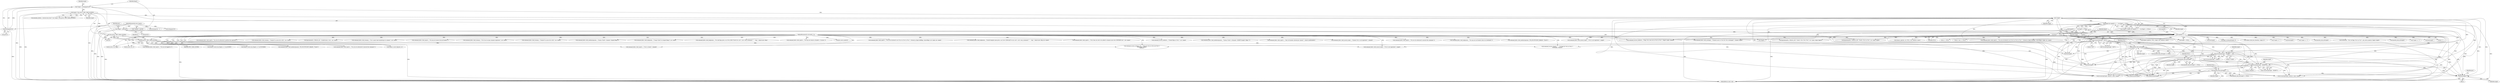 digraph "0_atheme_c597156adc60a45b5f827793cd420945f47bc03b_1@API" {
"1000314" [label="(Call,free(target))"];
"1000247" [label="(Call,strcasecmp(target, \"CLEAR\"))"];
"1000226" [label="(Call,strcasecmp(target, \"LIST\"))"];
"1000190" [label="(Call,!target)"];
"1000120" [label="(Call,*target = sstrdup(parv[1]))"];
"1000122" [label="(Call,sstrdup(parv[1]))"];
"1000109" [label="(MethodParameterIn,char *parv[])"];
"1000174" [label="(Call,target || !has_priv(si, PRIV_CHAN_AUSPEX))"];
"1000176" [label="(Call,!has_priv(si, PRIV_CHAN_AUSPEX))"];
"1000177" [label="(Call,has_priv(si, PRIV_CHAN_AUSPEX))"];
"1000107" [label="(MethodParameterIn,sourceinfo_t *si)"];
"1000192" [label="(Call,target && target[0] == '+' && flagstr == NULL)"];
"1000195" [label="(Call,target[0] == '+')"];
"1000194" [label="(Call,target[0] == '+' && flagstr == NULL)"];
"1000200" [label="(Call,flagstr == NULL)"];
"1000127" [label="(Call,*flagstr = parv[2])"];
"1000230" [label="(Call,myentity_find_ext(target))"];
"1000310" [label="(Call,myentity_find_ext(target))"];
"1000306" [label="(Call,strcasecmp(target, \"MODIFY\"))"];
"1000251" [label="(Call,myentity_find_ext(target))"];
"1000292" [label="(Call,command_success_nodata(si, _(\"Cleared flags in \2%s\2.\"), mc->name))"];
"1000326" [label="(Call,command_fail(si, fault_needmoreparams, _(\"Syntax: FLAGS <#channel> MODIFY [target] <flags>\")))"];
"1000128" [label="(Identifier,flagstr)"];
"1000315" [label="(Identifier,target)"];
"1000930" [label="(Call,chanacs_open(mc, NULL, target, true, entity(si->smu)))"];
"1000311" [label="(Identifier,target)"];
"1000314" [label="(Call,free(target))"];
"1000232" [label="(Identifier,NULL)"];
"1000498" [label="(Call,irccasecmp(target, entity(si->smu)->name))"];
"1000468" [label="(Call,chanacs_source_flags(mc, si))"];
"1000747" [label="(Call,command_fail(si, fault_noprivs, _(\"Only %d founders allowed per channel.\"), chansvs.maxfounders))"];
"1000664" [label="(Call,free(target))"];
"1000441" [label="(Call,command_success_string(si, str1, _(\"Flags for \2%s\2 in \2%s\2 are \2%s\2.\"),\n\t\t\t\t\t\ttarget, channel,\n\t\t\t\t\t\tstr1))"];
"1000211" [label="(Call,flags_to_bitmask(target, 0))"];
"1000178" [label="(Identifier,si)"];
"1000162" [label="(Call,command_fail(si, fault_nosuch_target, _(\"Channel \2%s\2 is not registered.\"), channel))"];
"1000228" [label="(Literal,\"LIST\")"];
"1000982" [label="(Call,command_fail(si, fault_noprivs, _(\"You are not allowed to set \2%s\2 on \2%s\2 in \2%s\2.\"), bitmask_to_flags2(addflags, removeflags), target, mc->name))"];
"1000195" [label="(Call,target[0] == '+')"];
"1000179" [label="(Identifier,PRIV_CHAN_AUSPEX)"];
"1000306" [label="(Call,strcasecmp(target, \"MODIFY\"))"];
"1000176" [label="(Call,!has_priv(si, PRIV_CHAN_AUSPEX))"];
"1000510" [label="(Call,command_fail(si, fault_noprivs, _(\"You are not authorized to execute this command.\")))"];
"1000313" [label="(Block,)"];
"1000647" [label="(Call,validhostmask(target))"];
"1000114" [label="(Call,*channel = parv[0])"];
"1000170" [label="(Call,metadata_find(mc, \"private:close:closer\") && (target || !has_priv(si, PRIV_CHAN_AUSPEX)))"];
"1000234" [label="(Call,do_list(si, mc, 0))"];
"1000395" [label="(Call,chanacs_find_host_literal(mc, target, 0))"];
"1000379" [label="(Call,chanacs_source_has_flag(mc, si, CA_ACLVIEW))"];
"1000123" [label="(Call,parv[1])"];
"1000227" [label="(Identifier,target)"];
"1000922" [label="(Call,command_fail(si, fault_badparams, _(\"You may not set founder status on a hostmask.\")))"];
"1000321" [label="(Call,command_fail(si, fault_needmoreparams, STR_INSUFFICIENT_PARAMS, \"FLAGS\"))"];
"1000247" [label="(Call,strcasecmp(target, \"CLEAR\"))"];
"1000334" [label="(Call,strchr(parv[2], ' '))"];
"1000177" [label="(Call,has_priv(si, PRIV_CHAN_AUSPEX))"];
"1000367" [label="(Call,!flagstr)"];
"1000143" [label="(Call,command_fail(si, fault_needmoreparams, STR_INSUFFICIENT_PARAMS, \"FLAGS\"))"];
"1000603" [label="(Call,*target == '-')"];
"1000252" [label="(Identifier,target)"];
"1000215" [label="(Call,do_list(si, mc, flags))"];
"1001036" [label="(Call,logcommand(si, CMDLOG_SET, \"FLAGS: \2%s\2 \2%s\2 \2%s\2\", mc->name, target, flagstr))"];
"1000248" [label="(Identifier,target)"];
"1000109" [label="(MethodParameterIn,char *parv[])"];
"1000189" [label="(Call,!target || (target && target[0] == '+' && flagstr == NULL))"];
"1000251" [label="(Call,myentity_find_ext(target))"];
"1000120" [label="(Call,*target = sstrdup(parv[1]))"];
"1000457" [label="(Call,logcommand(si, CMDLOG_GET, \"FLAGS: \2%s\2 on \2%s\2\", mc->name, target))"];
"1000309" [label="(Call,myentity_find_ext(target) == NULL)"];
"1001052" [label="(Call,free(target))"];
"1000492" [label="(Call,si->smu == NULL)"];
"1000308" [label="(Literal,\"MODIFY\")"];
"1000200" [label="(Call,flagstr == NULL)"];
"1000264" [label="(Call,command_fail(si, fault_noprivs, \"You are not authorized to perform this operation.\"))"];
"1000853" [label="(Call,command_fail(si, fault_toomany, _(\"Channel %s access list is full.\"), mc->name))"];
"1000226" [label="(Call,strcasecmp(target, \"LIST\"))"];
"1000192" [label="(Call,target && target[0] == '+' && flagstr == NULL)"];
"1000231" [label="(Identifier,target)"];
"1000607" [label="(Call,*target == '=')"];
"1000405" [label="(Call,myentity_find_ext(target))"];
"1000310" [label="(Call,myentity_find_ext(target))"];
"1000318" [label="(Identifier,parc)"];
"1000285" [label="(Call,logcommand(si, CMDLOG_DO, \"CLEAR:FLAGS: \2%s\2\", mc->name))"];
"1000348" [label="(Call,strdup(parv[2]))"];
"1000175" [label="(Identifier,target)"];
"1000779" [label="(Call,command_fail(si, fault_toomany, _(\"\2%s\2 cannot take foundership of a channel.\"), mt->name))"];
"1000721" [label="(Call,command_fail(si, fault_noprivs, _(\"You may not remove the last founder.\")))"];
"1000250" [label="(Call,myentity_find_ext(target) == NULL)"];
"1000122" [label="(Call,sstrdup(parv[1]))"];
"1000763" [label="(Call,command_fail(si, fault_toomany, _(\"\2%s\2 has too many channels registered.\"), mt->name))"];
"1000360" [label="(Call,command_fail(si, fault_noprivs, _(\"You are not logged in.\")))"];
"1000249" [label="(Literal,\"CLEAR\")"];
"1000517" [label="(Call,irccasecmp(target, entity(si->smu)->name))"];
"1000110" [label="(Block,)"];
"1000949" [label="(Call,command_fail(si, fault_toomany, _(\"Channel %s access list is full.\"), mc->name))"];
"1000305" [label="(Call,!strcasecmp(target, \"MODIFY\"))"];
"1000190" [label="(Call,!target)"];
"1000148" [label="(Call,command_fail(si, fault_needmoreparams, _(\"Syntax: FLAGS <channel> [target] [flags]\")))"];
"1001045" [label="(Call,verbose(mc, \"\2%s\2 set flags \2%s\2 on \2%s\2\", get_source_name(si), flagstr, target))"];
"1000230" [label="(Call,myentity_find_ext(target))"];
"1000611" [label="(Call,command_fail(si, fault_badparams, _(\"Usage: FLAGS %s [target] [flags]\"), mc->name))"];
"1000107" [label="(MethodParameterIn,sourceinfo_t *si)"];
"1000567" [label="(Call,command_fail(si, fault_badparams, _(\"No valid flags given, use /%s%s HELP FLAGS for a list\"), ircd->uses_rcommand ? \"\" : \"msg \", chansvs.me->disp))"];
"1000127" [label="(Call,*flagstr = parv[2])"];
"1000699" [label="(Call,command_fail(si, fault_noprivs, _(\"You may not remove a founder's +f access.\")))"];
"1001048" [label="(Call,get_source_name(si))"];
"1000253" [label="(Identifier,NULL)"];
"1000408" [label="(Call,command_fail(si, fault_nosuch_target, _(\"\2%s\2 is not registered.\"), target))"];
"1000174" [label="(Call,target || !has_priv(si, PRIV_CHAN_AUSPEX))"];
"1001054" [label="(MethodReturn,static void)"];
"1000657" [label="(Call,command_fail(si, fault_nosuch_target, _(\"\2%s\2 is not registered.\"), target))"];
"1000259" [label="(Call,chanacs_source_has_flag(mc, si, CA_FOUNDER))"];
"1000208" [label="(Call,target != NULL)"];
"1000886" [label="(Call,command_fail(si, fault_noprivs, _(\"You are not allowed to set \2%s\2 on \2%s\2 in \2%s\2.\"), bitmask_to_flags2(addflags, removeflags), mt->name, mc->name))"];
"1000121" [label="(Identifier,target)"];
"1000384" [label="(Call,command_fail(si, fault_noprivs, _(\"You are not authorized to execute this command.\")))"];
"1000674" [label="(Call,chanacs_open(mc, mt, NULL, true, entity(si->smu)))"];
"1000307" [label="(Identifier,target)"];
"1000196" [label="(Call,target[0])"];
"1000246" [label="(Call,!strcasecmp(target, \"CLEAR\"))"];
"1000191" [label="(Identifier,target)"];
"1000194" [label="(Call,target[0] == '+' && flagstr == NULL)"];
"1000225" [label="(Call,!strcasecmp(target, \"LIST\"))"];
"1000140" [label="(Identifier,parc)"];
"1001029" [label="(Call,command_success_nodata(si, _(\"Flags \2%s\2 were set on \2%s\2 in \2%s\2.\"), flagstr, target, channel))"];
"1000391" [label="(Call,validhostmask(target))"];
"1000312" [label="(Identifier,NULL)"];
"1000129" [label="(Call,parv[2])"];
"1000229" [label="(Call,myentity_find_ext(target) == NULL)"];
"1000255" [label="(Call,free(target))"];
"1000202" [label="(Identifier,NULL)"];
"1001016" [label="(Call,command_fail(si, fault_nochange, _(\"Channel access to \2%s\2 for \2%s\2 unchanged.\"), channel, target))"];
"1000238" [label="(Call,free(target))"];
"1000620" [label="(Call,command_fail(si, fault_badparams, _(\"Invalid template name given, use /%s%s TEMPLATE %s for a list\"), ircd->uses_rcommand ? \"\" : \"msg \", chansvs.me->disp, mc->name))"];
"1000201" [label="(Identifier,flagstr)"];
"1000450" [label="(Call,command_success_string(si, \"\", _(\"No flags for \2%s\2 in \2%s\2.\"),\n\t\t\t\t\t\ttarget, channel))"];
"1000654" [label="(Call,myentity_find_ext(target))"];
"1000430" [label="(Call,ca != NULL)"];
"1000598" [label="(Call,*target == '+')"];
"1000832" [label="(Call,command_fail(si, fault_noprivs, _(\"\2%s\2 does not wish to be added to channel access lists (NEVEROP set).\"), mt->name))"];
"1000415" [label="(Call,free(target))"];
"1000199" [label="(Literal,'+')"];
"1000193" [label="(Identifier,target)"];
"1000181" [label="(Call,command_fail(si, fault_noprivs, _(\"\2%s\2 is closed.\"), channel))"];
"1000314" -> "1000313"  [label="AST: "];
"1000314" -> "1000315"  [label="CFG: "];
"1000315" -> "1000314"  [label="AST: "];
"1000318" -> "1000314"  [label="CFG: "];
"1000314" -> "1001054"  [label="DDG: "];
"1000247" -> "1000314"  [label="DDG: "];
"1000226" -> "1000314"  [label="DDG: "];
"1000310" -> "1000314"  [label="DDG: "];
"1000306" -> "1000314"  [label="DDG: "];
"1000251" -> "1000314"  [label="DDG: "];
"1000190" -> "1000314"  [label="DDG: "];
"1000230" -> "1000314"  [label="DDG: "];
"1000192" -> "1000314"  [label="DDG: "];
"1000195" -> "1000314"  [label="DDG: "];
"1000247" -> "1000246"  [label="AST: "];
"1000247" -> "1000249"  [label="CFG: "];
"1000248" -> "1000247"  [label="AST: "];
"1000249" -> "1000247"  [label="AST: "];
"1000246" -> "1000247"  [label="CFG: "];
"1000247" -> "1001054"  [label="DDG: "];
"1000247" -> "1000246"  [label="DDG: "];
"1000247" -> "1000246"  [label="DDG: "];
"1000226" -> "1000247"  [label="DDG: "];
"1000190" -> "1000247"  [label="DDG: "];
"1000230" -> "1000247"  [label="DDG: "];
"1000192" -> "1000247"  [label="DDG: "];
"1000195" -> "1000247"  [label="DDG: "];
"1000247" -> "1000251"  [label="DDG: "];
"1000247" -> "1000255"  [label="DDG: "];
"1000247" -> "1000306"  [label="DDG: "];
"1000247" -> "1000391"  [label="DDG: "];
"1000247" -> "1000498"  [label="DDG: "];
"1000247" -> "1000517"  [label="DDG: "];
"1000247" -> "1000647"  [label="DDG: "];
"1000226" -> "1000225"  [label="AST: "];
"1000226" -> "1000228"  [label="CFG: "];
"1000227" -> "1000226"  [label="AST: "];
"1000228" -> "1000226"  [label="AST: "];
"1000225" -> "1000226"  [label="CFG: "];
"1000226" -> "1001054"  [label="DDG: "];
"1000226" -> "1000225"  [label="DDG: "];
"1000226" -> "1000225"  [label="DDG: "];
"1000190" -> "1000226"  [label="DDG: "];
"1000192" -> "1000226"  [label="DDG: "];
"1000195" -> "1000226"  [label="DDG: "];
"1000226" -> "1000230"  [label="DDG: "];
"1000226" -> "1000238"  [label="DDG: "];
"1000226" -> "1000255"  [label="DDG: "];
"1000226" -> "1000306"  [label="DDG: "];
"1000226" -> "1000391"  [label="DDG: "];
"1000226" -> "1000498"  [label="DDG: "];
"1000226" -> "1000517"  [label="DDG: "];
"1000226" -> "1000647"  [label="DDG: "];
"1000190" -> "1000189"  [label="AST: "];
"1000190" -> "1000191"  [label="CFG: "];
"1000191" -> "1000190"  [label="AST: "];
"1000193" -> "1000190"  [label="CFG: "];
"1000189" -> "1000190"  [label="CFG: "];
"1000190" -> "1001054"  [label="DDG: "];
"1000190" -> "1000189"  [label="DDG: "];
"1000120" -> "1000190"  [label="DDG: "];
"1000174" -> "1000190"  [label="DDG: "];
"1000190" -> "1000192"  [label="DDG: "];
"1000190" -> "1000195"  [label="DDG: "];
"1000190" -> "1000208"  [label="DDG: "];
"1000190" -> "1000238"  [label="DDG: "];
"1000190" -> "1000255"  [label="DDG: "];
"1000190" -> "1000306"  [label="DDG: "];
"1000190" -> "1000391"  [label="DDG: "];
"1000190" -> "1000498"  [label="DDG: "];
"1000190" -> "1000517"  [label="DDG: "];
"1000190" -> "1000647"  [label="DDG: "];
"1000120" -> "1000110"  [label="AST: "];
"1000120" -> "1000122"  [label="CFG: "];
"1000121" -> "1000120"  [label="AST: "];
"1000122" -> "1000120"  [label="AST: "];
"1000128" -> "1000120"  [label="CFG: "];
"1000120" -> "1001054"  [label="DDG: "];
"1000120" -> "1001054"  [label="DDG: "];
"1000122" -> "1000120"  [label="DDG: "];
"1000120" -> "1000174"  [label="DDG: "];
"1000122" -> "1000123"  [label="CFG: "];
"1000123" -> "1000122"  [label="AST: "];
"1000122" -> "1001054"  [label="DDG: "];
"1000109" -> "1000122"  [label="DDG: "];
"1000109" -> "1000106"  [label="AST: "];
"1000109" -> "1001054"  [label="DDG: "];
"1000109" -> "1000114"  [label="DDG: "];
"1000109" -> "1000127"  [label="DDG: "];
"1000109" -> "1000334"  [label="DDG: "];
"1000109" -> "1000348"  [label="DDG: "];
"1000174" -> "1000170"  [label="AST: "];
"1000174" -> "1000175"  [label="CFG: "];
"1000174" -> "1000176"  [label="CFG: "];
"1000175" -> "1000174"  [label="AST: "];
"1000176" -> "1000174"  [label="AST: "];
"1000170" -> "1000174"  [label="CFG: "];
"1000174" -> "1001054"  [label="DDG: "];
"1000174" -> "1001054"  [label="DDG: "];
"1000174" -> "1000170"  [label="DDG: "];
"1000174" -> "1000170"  [label="DDG: "];
"1000176" -> "1000174"  [label="DDG: "];
"1000176" -> "1000177"  [label="CFG: "];
"1000177" -> "1000176"  [label="AST: "];
"1000176" -> "1001054"  [label="DDG: "];
"1000177" -> "1000176"  [label="DDG: "];
"1000177" -> "1000176"  [label="DDG: "];
"1000177" -> "1000179"  [label="CFG: "];
"1000178" -> "1000177"  [label="AST: "];
"1000179" -> "1000177"  [label="AST: "];
"1000177" -> "1001054"  [label="DDG: "];
"1000107" -> "1000177"  [label="DDG: "];
"1000177" -> "1000181"  [label="DDG: "];
"1000177" -> "1000215"  [label="DDG: "];
"1000177" -> "1000234"  [label="DDG: "];
"1000177" -> "1000259"  [label="DDG: "];
"1000177" -> "1000321"  [label="DDG: "];
"1000177" -> "1000360"  [label="DDG: "];
"1000177" -> "1000379"  [label="DDG: "];
"1000177" -> "1000384"  [label="DDG: "];
"1000177" -> "1000408"  [label="DDG: "];
"1000177" -> "1000441"  [label="DDG: "];
"1000177" -> "1000450"  [label="DDG: "];
"1000177" -> "1000468"  [label="DDG: "];
"1000107" -> "1000106"  [label="AST: "];
"1000107" -> "1001054"  [label="DDG: "];
"1000107" -> "1000143"  [label="DDG: "];
"1000107" -> "1000148"  [label="DDG: "];
"1000107" -> "1000162"  [label="DDG: "];
"1000107" -> "1000181"  [label="DDG: "];
"1000107" -> "1000215"  [label="DDG: "];
"1000107" -> "1000234"  [label="DDG: "];
"1000107" -> "1000259"  [label="DDG: "];
"1000107" -> "1000264"  [label="DDG: "];
"1000107" -> "1000285"  [label="DDG: "];
"1000107" -> "1000292"  [label="DDG: "];
"1000107" -> "1000321"  [label="DDG: "];
"1000107" -> "1000326"  [label="DDG: "];
"1000107" -> "1000360"  [label="DDG: "];
"1000107" -> "1000379"  [label="DDG: "];
"1000107" -> "1000384"  [label="DDG: "];
"1000107" -> "1000408"  [label="DDG: "];
"1000107" -> "1000441"  [label="DDG: "];
"1000107" -> "1000450"  [label="DDG: "];
"1000107" -> "1000457"  [label="DDG: "];
"1000107" -> "1000468"  [label="DDG: "];
"1000107" -> "1000510"  [label="DDG: "];
"1000107" -> "1000567"  [label="DDG: "];
"1000107" -> "1000611"  [label="DDG: "];
"1000107" -> "1000620"  [label="DDG: "];
"1000107" -> "1000657"  [label="DDG: "];
"1000107" -> "1000699"  [label="DDG: "];
"1000107" -> "1000721"  [label="DDG: "];
"1000107" -> "1000747"  [label="DDG: "];
"1000107" -> "1000763"  [label="DDG: "];
"1000107" -> "1000779"  [label="DDG: "];
"1000107" -> "1000832"  [label="DDG: "];
"1000107" -> "1000853"  [label="DDG: "];
"1000107" -> "1000886"  [label="DDG: "];
"1000107" -> "1000922"  [label="DDG: "];
"1000107" -> "1000949"  [label="DDG: "];
"1000107" -> "1000982"  [label="DDG: "];
"1000107" -> "1001016"  [label="DDG: "];
"1000107" -> "1001029"  [label="DDG: "];
"1000107" -> "1001036"  [label="DDG: "];
"1000107" -> "1001048"  [label="DDG: "];
"1000192" -> "1000189"  [label="AST: "];
"1000192" -> "1000193"  [label="CFG: "];
"1000192" -> "1000194"  [label="CFG: "];
"1000193" -> "1000192"  [label="AST: "];
"1000194" -> "1000192"  [label="AST: "];
"1000189" -> "1000192"  [label="CFG: "];
"1000192" -> "1001054"  [label="DDG: "];
"1000192" -> "1001054"  [label="DDG: "];
"1000192" -> "1000189"  [label="DDG: "];
"1000192" -> "1000189"  [label="DDG: "];
"1000195" -> "1000192"  [label="DDG: "];
"1000194" -> "1000192"  [label="DDG: "];
"1000194" -> "1000192"  [label="DDG: "];
"1000192" -> "1000208"  [label="DDG: "];
"1000192" -> "1000238"  [label="DDG: "];
"1000192" -> "1000255"  [label="DDG: "];
"1000192" -> "1000306"  [label="DDG: "];
"1000192" -> "1000391"  [label="DDG: "];
"1000192" -> "1000498"  [label="DDG: "];
"1000192" -> "1000517"  [label="DDG: "];
"1000192" -> "1000647"  [label="DDG: "];
"1000195" -> "1000194"  [label="AST: "];
"1000195" -> "1000199"  [label="CFG: "];
"1000196" -> "1000195"  [label="AST: "];
"1000199" -> "1000195"  [label="AST: "];
"1000201" -> "1000195"  [label="CFG: "];
"1000194" -> "1000195"  [label="CFG: "];
"1000195" -> "1001054"  [label="DDG: "];
"1000195" -> "1000194"  [label="DDG: "];
"1000195" -> "1000194"  [label="DDG: "];
"1000195" -> "1000208"  [label="DDG: "];
"1000195" -> "1000211"  [label="DDG: "];
"1000195" -> "1000230"  [label="DDG: "];
"1000195" -> "1000238"  [label="DDG: "];
"1000195" -> "1000251"  [label="DDG: "];
"1000195" -> "1000255"  [label="DDG: "];
"1000195" -> "1000306"  [label="DDG: "];
"1000195" -> "1000310"  [label="DDG: "];
"1000195" -> "1000391"  [label="DDG: "];
"1000195" -> "1000395"  [label="DDG: "];
"1000195" -> "1000405"  [label="DDG: "];
"1000195" -> "1000408"  [label="DDG: "];
"1000195" -> "1000415"  [label="DDG: "];
"1000195" -> "1000441"  [label="DDG: "];
"1000195" -> "1000450"  [label="DDG: "];
"1000195" -> "1000457"  [label="DDG: "];
"1000195" -> "1000498"  [label="DDG: "];
"1000195" -> "1000517"  [label="DDG: "];
"1000195" -> "1000598"  [label="DDG: "];
"1000195" -> "1000603"  [label="DDG: "];
"1000195" -> "1000607"  [label="DDG: "];
"1000195" -> "1000647"  [label="DDG: "];
"1000195" -> "1000654"  [label="DDG: "];
"1000195" -> "1000657"  [label="DDG: "];
"1000195" -> "1000664"  [label="DDG: "];
"1000195" -> "1000930"  [label="DDG: "];
"1000195" -> "1000982"  [label="DDG: "];
"1000195" -> "1001016"  [label="DDG: "];
"1000195" -> "1001029"  [label="DDG: "];
"1000195" -> "1001036"  [label="DDG: "];
"1000195" -> "1001045"  [label="DDG: "];
"1000195" -> "1001052"  [label="DDG: "];
"1000194" -> "1000200"  [label="CFG: "];
"1000200" -> "1000194"  [label="AST: "];
"1000194" -> "1001054"  [label="DDG: "];
"1000194" -> "1001054"  [label="DDG: "];
"1000200" -> "1000194"  [label="DDG: "];
"1000200" -> "1000194"  [label="DDG: "];
"1000200" -> "1000202"  [label="CFG: "];
"1000201" -> "1000200"  [label="AST: "];
"1000202" -> "1000200"  [label="AST: "];
"1000200" -> "1001054"  [label="DDG: "];
"1000200" -> "1001054"  [label="DDG: "];
"1000127" -> "1000200"  [label="DDG: "];
"1000200" -> "1000208"  [label="DDG: "];
"1000200" -> "1000229"  [label="DDG: "];
"1000200" -> "1000250"  [label="DDG: "];
"1000200" -> "1000309"  [label="DDG: "];
"1000200" -> "1000367"  [label="DDG: "];
"1000200" -> "1000430"  [label="DDG: "];
"1000200" -> "1000492"  [label="DDG: "];
"1000200" -> "1000674"  [label="DDG: "];
"1000200" -> "1000930"  [label="DDG: "];
"1000127" -> "1000110"  [label="AST: "];
"1000127" -> "1000129"  [label="CFG: "];
"1000128" -> "1000127"  [label="AST: "];
"1000129" -> "1000127"  [label="AST: "];
"1000140" -> "1000127"  [label="CFG: "];
"1000127" -> "1001054"  [label="DDG: "];
"1000127" -> "1001054"  [label="DDG: "];
"1000127" -> "1000367"  [label="DDG: "];
"1000230" -> "1000229"  [label="AST: "];
"1000230" -> "1000231"  [label="CFG: "];
"1000231" -> "1000230"  [label="AST: "];
"1000232" -> "1000230"  [label="CFG: "];
"1000230" -> "1001054"  [label="DDG: "];
"1000230" -> "1000229"  [label="DDG: "];
"1000230" -> "1000238"  [label="DDG: "];
"1000230" -> "1000255"  [label="DDG: "];
"1000230" -> "1000306"  [label="DDG: "];
"1000230" -> "1000391"  [label="DDG: "];
"1000230" -> "1000498"  [label="DDG: "];
"1000230" -> "1000517"  [label="DDG: "];
"1000230" -> "1000647"  [label="DDG: "];
"1000310" -> "1000309"  [label="AST: "];
"1000310" -> "1000311"  [label="CFG: "];
"1000311" -> "1000310"  [label="AST: "];
"1000312" -> "1000310"  [label="CFG: "];
"1000310" -> "1001054"  [label="DDG: "];
"1000310" -> "1000309"  [label="DDG: "];
"1000306" -> "1000310"  [label="DDG: "];
"1000310" -> "1000391"  [label="DDG: "];
"1000310" -> "1000498"  [label="DDG: "];
"1000310" -> "1000517"  [label="DDG: "];
"1000310" -> "1000647"  [label="DDG: "];
"1000306" -> "1000305"  [label="AST: "];
"1000306" -> "1000308"  [label="CFG: "];
"1000307" -> "1000306"  [label="AST: "];
"1000308" -> "1000306"  [label="AST: "];
"1000305" -> "1000306"  [label="CFG: "];
"1000306" -> "1001054"  [label="DDG: "];
"1000306" -> "1000305"  [label="DDG: "];
"1000306" -> "1000305"  [label="DDG: "];
"1000251" -> "1000306"  [label="DDG: "];
"1000306" -> "1000391"  [label="DDG: "];
"1000306" -> "1000498"  [label="DDG: "];
"1000306" -> "1000517"  [label="DDG: "];
"1000306" -> "1000647"  [label="DDG: "];
"1000251" -> "1000250"  [label="AST: "];
"1000251" -> "1000252"  [label="CFG: "];
"1000252" -> "1000251"  [label="AST: "];
"1000253" -> "1000251"  [label="CFG: "];
"1000251" -> "1001054"  [label="DDG: "];
"1000251" -> "1000250"  [label="DDG: "];
"1000251" -> "1000255"  [label="DDG: "];
"1000251" -> "1000391"  [label="DDG: "];
"1000251" -> "1000498"  [label="DDG: "];
"1000251" -> "1000517"  [label="DDG: "];
"1000251" -> "1000647"  [label="DDG: "];
}
